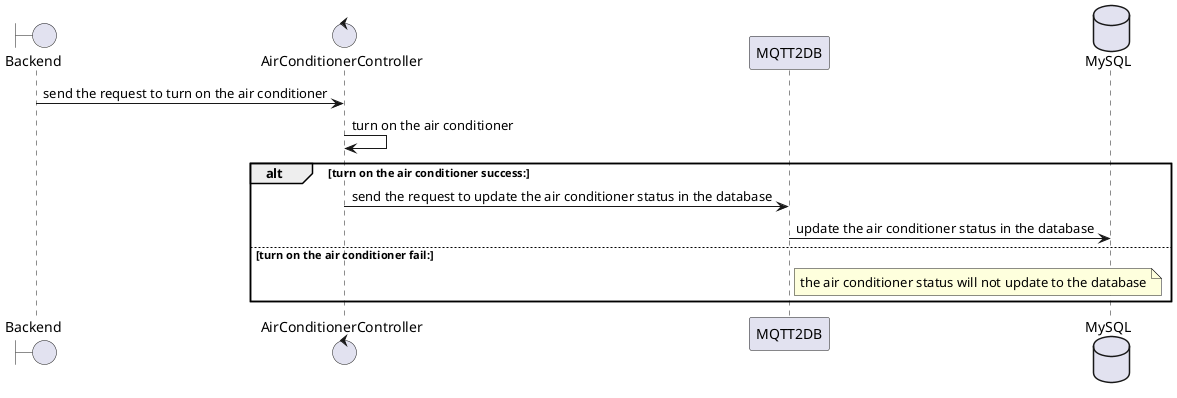 @startuml

boundary Backend
control AirConditionerController
participant MQTT2DB
database MySQL

Backend -> AirConditionerController: send the request to turn on the air conditioner

AirConditionerController -> AirConditionerController: turn on the air conditioner

alt turn on the air conditioner success:
    AirConditionerController -> MQTT2DB: send the request to update the air conditioner status in the database
    MQTT2DB -> MySQL: update the air conditioner status in the database
else turn on the air conditioner fail:
    note right of MQTT2DB
        the air conditioner status will not update to the database
    end note
end

@enduml